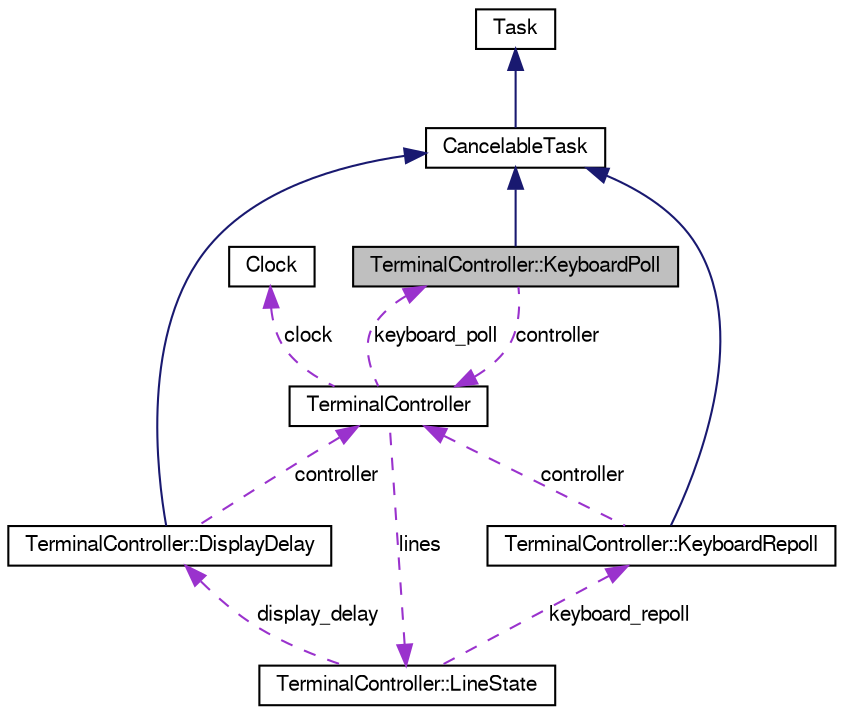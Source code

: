 digraph G
{
  edge [fontname="FreeSans",fontsize="10",labelfontname="FreeSans",labelfontsize="10"];
  node [fontname="FreeSans",fontsize="10",shape=record];
  Node1 [label="TerminalController::KeyboardPoll",height=0.2,width=0.4,color="black", fillcolor="grey75", style="filled" fontcolor="black"];
  Node2 -> Node1 [dir=back,color="midnightblue",fontsize="10",style="solid"];
  Node2 [label="CancelableTask",height=0.2,width=0.4,color="black", fillcolor="white", style="filled",URL="$classCancelableTask.html"];
  Node3 -> Node2 [dir=back,color="midnightblue",fontsize="10",style="solid"];
  Node3 [label="Task",height=0.2,width=0.4,color="black", fillcolor="white", style="filled",URL="$classTask.html"];
  Node4 -> Node1 [dir=back,color="darkorchid3",fontsize="10",style="dashed",label="controller"];
  Node4 [label="TerminalController",height=0.2,width=0.4,color="black", fillcolor="white", style="filled",URL="$classTerminalController.html"];
  Node1 -> Node4 [dir=back,color="darkorchid3",fontsize="10",style="dashed",label="keyboard_poll"];
  Node5 -> Node4 [dir=back,color="darkorchid3",fontsize="10",style="dashed",label="lines"];
  Node5 [label="TerminalController::LineState",height=0.2,width=0.4,color="black", fillcolor="white", style="filled",URL="$structTerminalController_1_1LineState.html"];
  Node6 -> Node5 [dir=back,color="darkorchid3",fontsize="10",style="dashed",label="keyboard_repoll"];
  Node6 [label="TerminalController::KeyboardRepoll",height=0.2,width=0.4,color="black", fillcolor="white", style="filled",URL="$classTerminalController_1_1KeyboardRepoll.html"];
  Node2 -> Node6 [dir=back,color="midnightblue",fontsize="10",style="solid"];
  Node4 -> Node6 [dir=back,color="darkorchid3",fontsize="10",style="dashed",label="controller"];
  Node7 -> Node5 [dir=back,color="darkorchid3",fontsize="10",style="dashed",label="display_delay"];
  Node7 [label="TerminalController::DisplayDelay",height=0.2,width=0.4,color="black", fillcolor="white", style="filled",URL="$classTerminalController_1_1DisplayDelay.html"];
  Node2 -> Node7 [dir=back,color="midnightblue",fontsize="10",style="solid"];
  Node4 -> Node7 [dir=back,color="darkorchid3",fontsize="10",style="dashed",label="controller"];
  Node8 -> Node4 [dir=back,color="darkorchid3",fontsize="10",style="dashed",label="clock"];
  Node8 [label="Clock",height=0.2,width=0.4,color="black", fillcolor="white", style="filled",URL="$classClock.html"];
}
